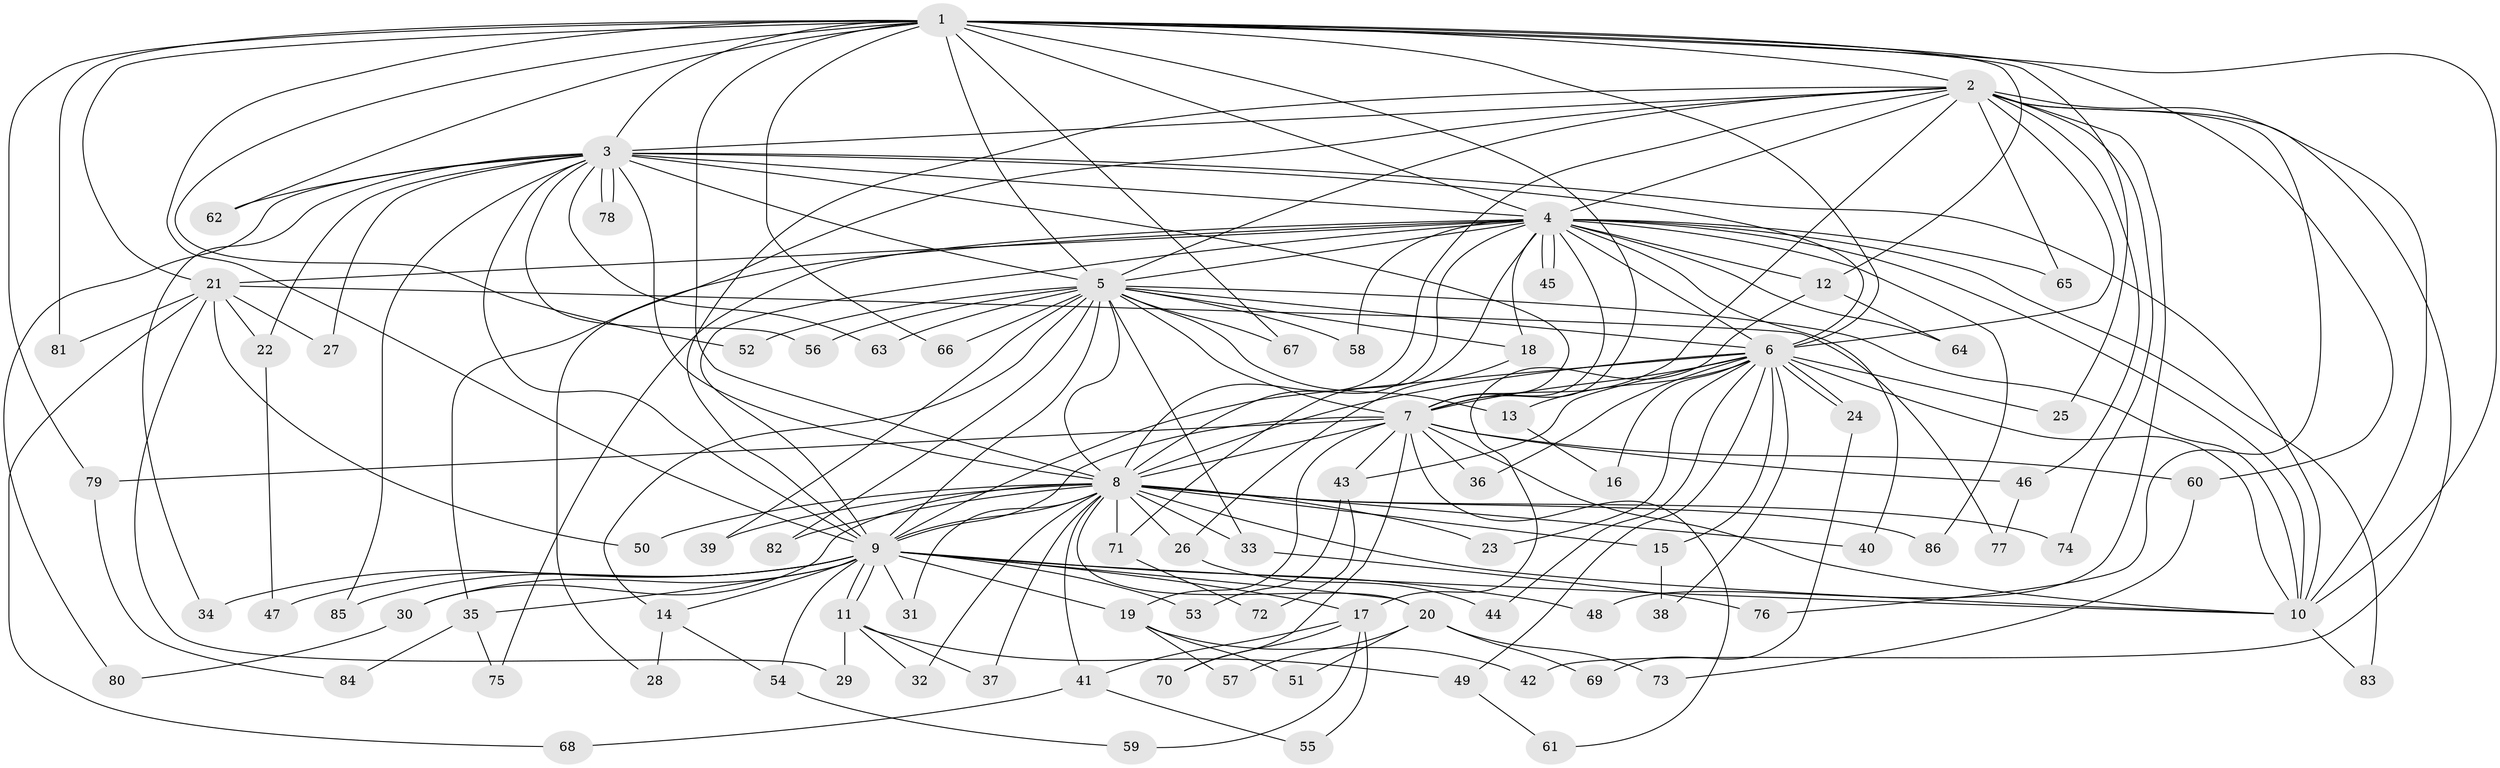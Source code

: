 // coarse degree distribution, {9: 0.023255813953488372, 16: 0.023255813953488372, 11: 0.023255813953488372, 14: 0.023255813953488372, 21: 0.023255813953488372, 17: 0.023255813953488372, 5: 0.06976744186046512, 3: 0.09302325581395349, 2: 0.4883720930232558, 1: 0.09302325581395349, 6: 0.046511627906976744, 7: 0.023255813953488372, 10: 0.023255813953488372, 4: 0.023255813953488372}
// Generated by graph-tools (version 1.1) at 2025/50/03/04/25 22:50:01]
// undirected, 86 vertices, 197 edges
graph export_dot {
  node [color=gray90,style=filled];
  1;
  2;
  3;
  4;
  5;
  6;
  7;
  8;
  9;
  10;
  11;
  12;
  13;
  14;
  15;
  16;
  17;
  18;
  19;
  20;
  21;
  22;
  23;
  24;
  25;
  26;
  27;
  28;
  29;
  30;
  31;
  32;
  33;
  34;
  35;
  36;
  37;
  38;
  39;
  40;
  41;
  42;
  43;
  44;
  45;
  46;
  47;
  48;
  49;
  50;
  51;
  52;
  53;
  54;
  55;
  56;
  57;
  58;
  59;
  60;
  61;
  62;
  63;
  64;
  65;
  66;
  67;
  68;
  69;
  70;
  71;
  72;
  73;
  74;
  75;
  76;
  77;
  78;
  79;
  80;
  81;
  82;
  83;
  84;
  85;
  86;
  1 -- 2;
  1 -- 3;
  1 -- 4;
  1 -- 5;
  1 -- 6;
  1 -- 7;
  1 -- 8;
  1 -- 9;
  1 -- 10;
  1 -- 12;
  1 -- 21;
  1 -- 25;
  1 -- 52;
  1 -- 60;
  1 -- 62;
  1 -- 66;
  1 -- 67;
  1 -- 79;
  1 -- 81;
  2 -- 3;
  2 -- 4;
  2 -- 5;
  2 -- 6;
  2 -- 7;
  2 -- 8;
  2 -- 9;
  2 -- 10;
  2 -- 28;
  2 -- 42;
  2 -- 46;
  2 -- 48;
  2 -- 65;
  2 -- 74;
  2 -- 76;
  3 -- 4;
  3 -- 5;
  3 -- 6;
  3 -- 7;
  3 -- 8;
  3 -- 9;
  3 -- 10;
  3 -- 22;
  3 -- 27;
  3 -- 34;
  3 -- 56;
  3 -- 62;
  3 -- 63;
  3 -- 78;
  3 -- 78;
  3 -- 80;
  3 -- 85;
  4 -- 5;
  4 -- 6;
  4 -- 7;
  4 -- 8;
  4 -- 9;
  4 -- 10;
  4 -- 12;
  4 -- 18;
  4 -- 21;
  4 -- 35;
  4 -- 40;
  4 -- 45;
  4 -- 45;
  4 -- 58;
  4 -- 64;
  4 -- 65;
  4 -- 71;
  4 -- 75;
  4 -- 83;
  4 -- 86;
  5 -- 6;
  5 -- 7;
  5 -- 8;
  5 -- 9;
  5 -- 10;
  5 -- 13;
  5 -- 14;
  5 -- 18;
  5 -- 33;
  5 -- 39;
  5 -- 52;
  5 -- 56;
  5 -- 58;
  5 -- 63;
  5 -- 66;
  5 -- 67;
  5 -- 82;
  6 -- 7;
  6 -- 8;
  6 -- 9;
  6 -- 10;
  6 -- 13;
  6 -- 15;
  6 -- 16;
  6 -- 23;
  6 -- 24;
  6 -- 24;
  6 -- 25;
  6 -- 36;
  6 -- 38;
  6 -- 43;
  6 -- 44;
  6 -- 49;
  7 -- 8;
  7 -- 9;
  7 -- 10;
  7 -- 19;
  7 -- 36;
  7 -- 43;
  7 -- 46;
  7 -- 60;
  7 -- 61;
  7 -- 70;
  7 -- 79;
  8 -- 9;
  8 -- 10;
  8 -- 15;
  8 -- 20;
  8 -- 23;
  8 -- 26;
  8 -- 30;
  8 -- 31;
  8 -- 32;
  8 -- 33;
  8 -- 37;
  8 -- 39;
  8 -- 40;
  8 -- 41;
  8 -- 50;
  8 -- 71;
  8 -- 74;
  8 -- 82;
  8 -- 86;
  9 -- 10;
  9 -- 11;
  9 -- 11;
  9 -- 14;
  9 -- 17;
  9 -- 19;
  9 -- 20;
  9 -- 30;
  9 -- 31;
  9 -- 34;
  9 -- 35;
  9 -- 47;
  9 -- 48;
  9 -- 53;
  9 -- 54;
  9 -- 85;
  10 -- 83;
  11 -- 29;
  11 -- 32;
  11 -- 37;
  11 -- 49;
  12 -- 17;
  12 -- 64;
  13 -- 16;
  14 -- 28;
  14 -- 54;
  15 -- 38;
  17 -- 41;
  17 -- 55;
  17 -- 59;
  17 -- 70;
  18 -- 26;
  19 -- 42;
  19 -- 51;
  19 -- 57;
  20 -- 51;
  20 -- 57;
  20 -- 69;
  20 -- 73;
  21 -- 22;
  21 -- 27;
  21 -- 29;
  21 -- 50;
  21 -- 68;
  21 -- 77;
  21 -- 81;
  22 -- 47;
  24 -- 69;
  26 -- 44;
  30 -- 80;
  33 -- 76;
  35 -- 75;
  35 -- 84;
  41 -- 55;
  41 -- 68;
  43 -- 53;
  43 -- 72;
  46 -- 77;
  49 -- 61;
  54 -- 59;
  60 -- 73;
  71 -- 72;
  79 -- 84;
}
